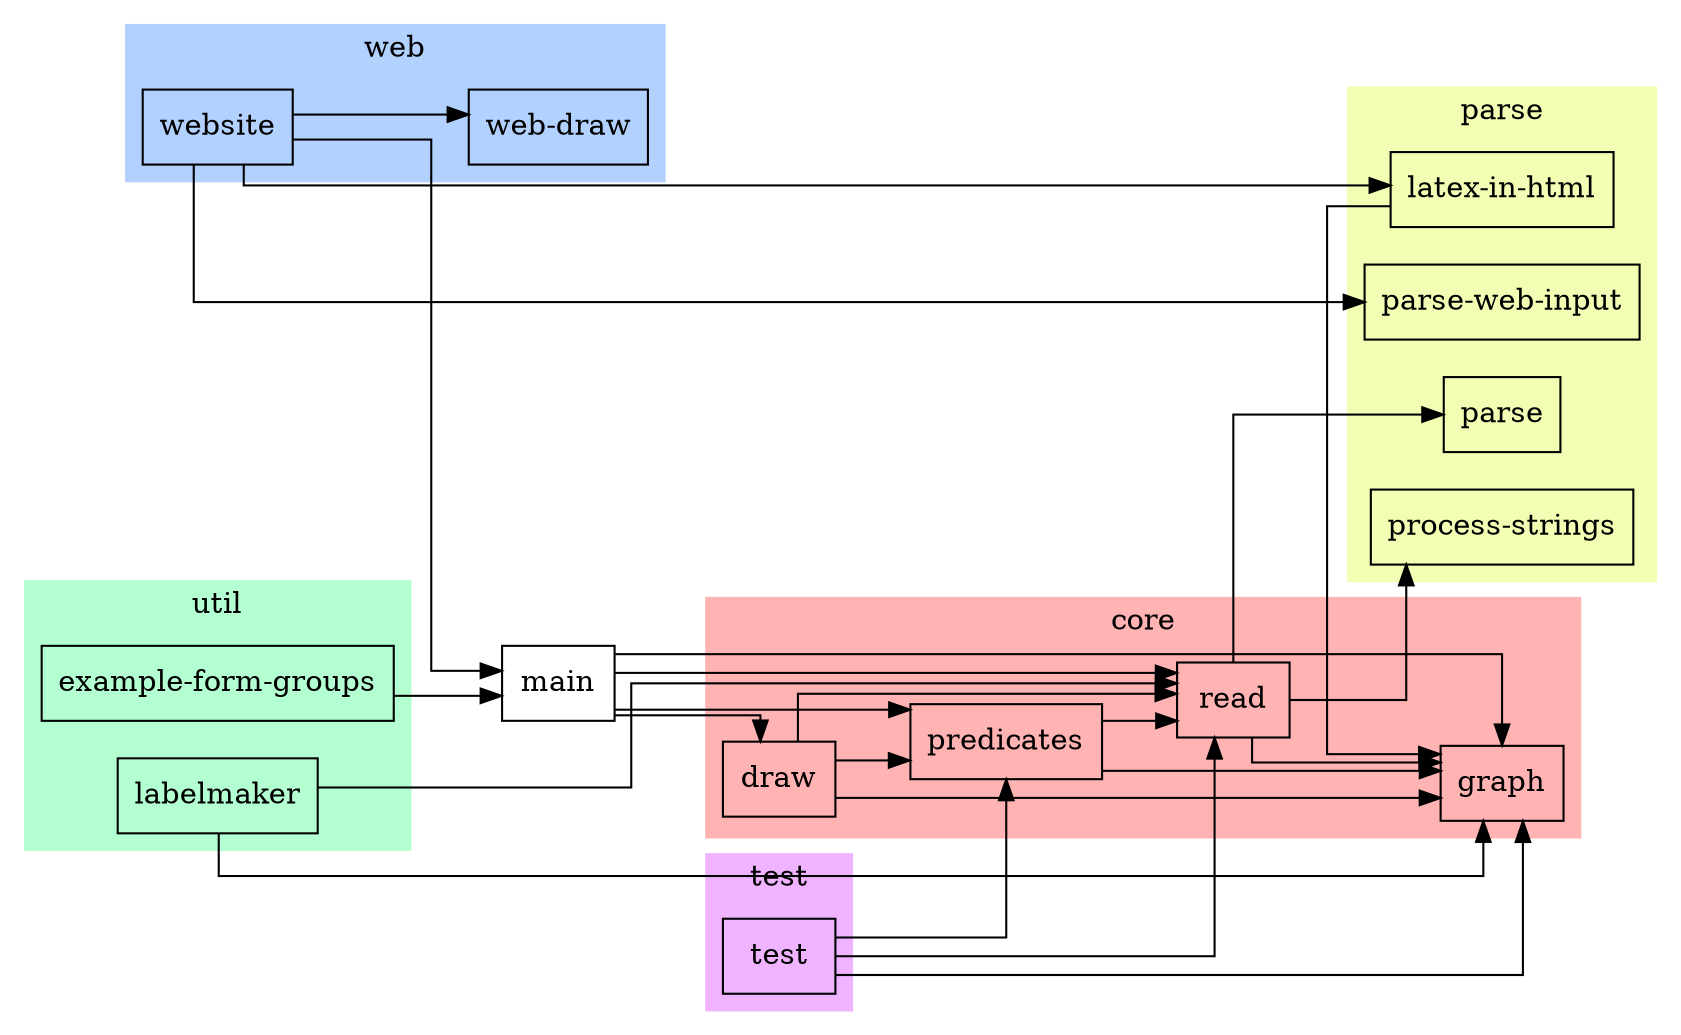 digraph jeffrey {
splines=ortho;
rankdir = LR;
node [shape=box];

subgraph clustercore { "read" "graph" "draw" "predicates"; label="core"; color="0.0, 0.3, 1.0"; style=filled; }

subgraph clusterparse { "parse" "process-strings" "latex-in-html" "parse-web-input"; label="parse"; color="0.2, 0.3, 1.0"; style=filled; }

subgraph clusterutil { "example-form-groups" "labelmaker"; label="util"; color="0.4, 0.3, 1.0"; style=filled; }

subgraph clusterweb { "website" "web-draw"; label="web"; color="0.6, 0.3, 1.0"; style=filled; }

subgraph clustertest { "test"; label="test"; color="0.8, 0.3, 1.0"; style=filled; }

"read" -> { "graph"  "parse"  "process-strings" };

"predicates" -> { "graph"  "read" };

"draw" -> { "graph"  "read"  "predicates" };

"labelmaker" -> { "graph"  "read" };

"main" -> { "graph"  "read"  "predicates"  "draw" };

"latex-in-html" -> { "graph" };

"website" -> { "main"  "web-draw"  "parse-web-input"  "latex-in-html" };

"example-form-groups" -> { "main" };

"test" -> { "graph"  "read"  "predicates" };


}
